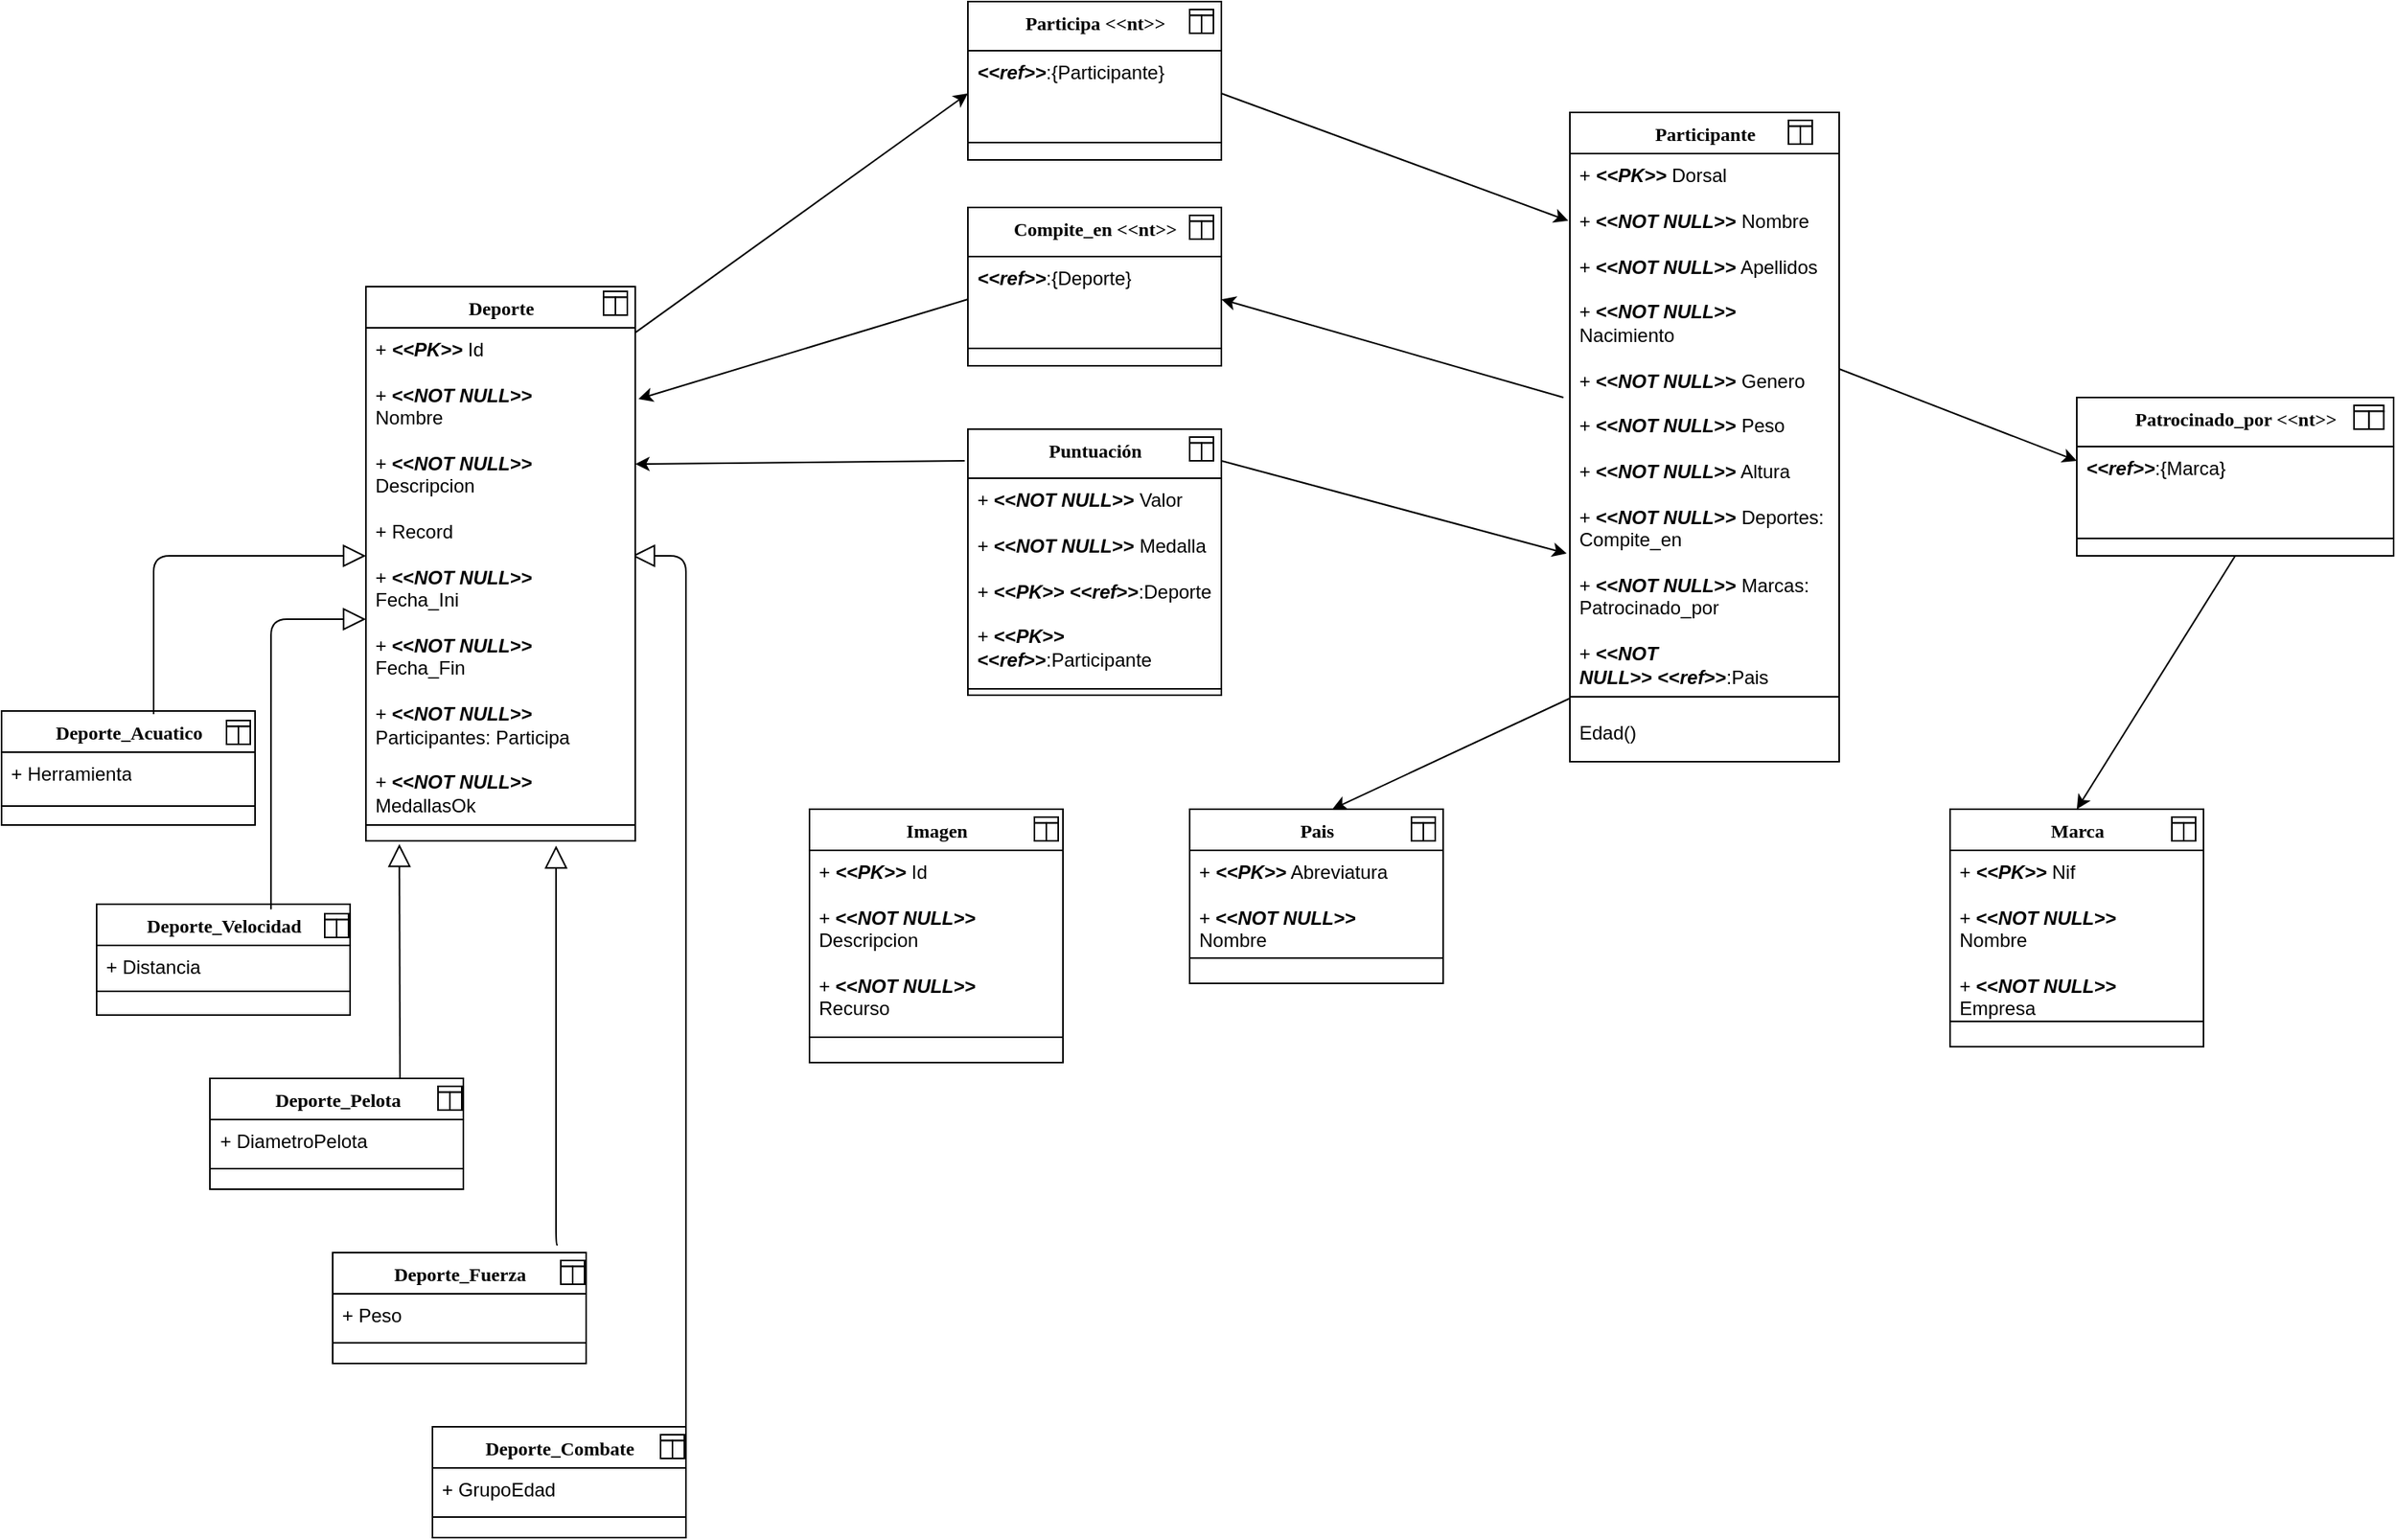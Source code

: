 <mxfile version="12.9.14" type="device"><diagram name="Page-1" id="6133507b-19e7-1e82-6fc7-422aa6c4b21f"><mxGraphModel dx="1662" dy="762" grid="1" gridSize="10" guides="1" tooltips="1" connect="1" arrows="1" fold="1" page="1" pageScale="1" pageWidth="850" pageHeight="1100" background="#ffffff" math="0" shadow="0"><root><mxCell id="0"/><mxCell id="1" parent="0"/><mxCell id="78961159f06e98e8-43" value="Participante" style="swimlane;html=1;fontStyle=1;align=center;verticalAlign=top;childLayout=stackLayout;horizontal=1;startSize=26;horizontalStack=0;resizeParent=1;resizeLast=0;collapsible=1;marginBottom=0;swimlaneFillColor=#ffffff;rounded=0;shadow=0;comic=0;labelBackgroundColor=none;strokeWidth=1;fillColor=none;fontFamily=Verdana;fontSize=12" parent="1" vertex="1"><mxGeometry x="1000" y="80" width="170" height="410" as="geometry"><mxRectangle x="665" y="136.0" width="100" height="26" as="alternateBounds"/></mxGeometry></mxCell><mxCell id="78961159f06e98e8-44" value="+ &lt;i&gt;&lt;b&gt;&amp;lt;&amp;lt;PK&amp;gt;&amp;gt;&lt;/b&gt;&lt;/i&gt; Dorsal&lt;br&gt;&lt;br&gt;+ &lt;b&gt;&amp;lt;&amp;lt;&lt;i&gt;NOT NULL&lt;/i&gt;&amp;gt;&amp;gt;&lt;/b&gt; Nombre&lt;br&gt;&lt;br&gt;+ &lt;b&gt;&amp;lt;&amp;lt;&lt;i&gt;NOT NULL&lt;/i&gt;&amp;gt;&amp;gt;&lt;/b&gt; Apellidos&lt;br&gt;&lt;br&gt;+ &lt;b&gt;&amp;lt;&amp;lt;&lt;i&gt;NOT NULL&lt;/i&gt;&amp;gt;&amp;gt;&lt;/b&gt; Nacimiento&lt;br&gt;&lt;br&gt;+ &lt;b&gt;&amp;lt;&amp;lt;&lt;i&gt;NOT NULL&lt;/i&gt;&amp;gt;&amp;gt;&lt;/b&gt; Genero&lt;br&gt;&lt;br&gt;+ &lt;b&gt;&amp;lt;&amp;lt;&lt;i&gt;NOT NULL&lt;/i&gt;&amp;gt;&amp;gt;&lt;/b&gt; Peso&lt;br&gt;&lt;br&gt;+ &lt;b&gt;&amp;lt;&amp;lt;&lt;i&gt;NOT NULL&lt;/i&gt;&amp;gt;&amp;gt;&lt;/b&gt; Altura&lt;br&gt;&lt;br&gt;+ &lt;b&gt;&amp;lt;&amp;lt;&lt;i&gt;NOT NULL&lt;/i&gt;&amp;gt;&amp;gt;&lt;/b&gt; Deportes: Compite_en&lt;br&gt;&lt;br&gt;+&amp;nbsp;&lt;b&gt;&amp;lt;&amp;lt;&lt;i&gt;NOT NULL&lt;/i&gt;&amp;gt;&amp;gt;&lt;/b&gt;&amp;nbsp;Marcas: Patrocinado_por&lt;br&gt;&lt;br&gt;+&amp;nbsp;&lt;b&gt;&amp;lt;&amp;lt;&lt;i&gt;NOT NULL&lt;/i&gt;&amp;gt;&amp;gt;&lt;/b&gt;&amp;nbsp;&lt;b&gt;&amp;lt;&amp;lt;&lt;i&gt;ref&lt;/i&gt;&amp;gt;&amp;gt;&lt;/b&gt;:Pais" style="text;html=1;strokeColor=none;fillColor=none;align=left;verticalAlign=top;spacingLeft=4;spacingRight=4;whiteSpace=wrap;overflow=hidden;rotatable=0;points=[[0,0.5],[1,0.5]];portConstraint=eastwest;" parent="78961159f06e98e8-43" vertex="1"><mxGeometry y="26" width="170" height="334" as="geometry"/></mxCell><mxCell id="78961159f06e98e8-51" value="" style="line;html=1;strokeWidth=1;fillColor=none;align=left;verticalAlign=middle;spacingTop=-1;spacingLeft=3;spacingRight=3;rotatable=0;labelPosition=right;points=[];portConstraint=eastwest;" parent="78961159f06e98e8-43" vertex="1"><mxGeometry y="360" width="170" height="18" as="geometry"/></mxCell><mxCell id="RrK6YkFei6Kl3_vLixQs-23" value="Edad()" style="text;html=1;strokeColor=none;fillColor=none;align=left;verticalAlign=top;spacingLeft=4;spacingRight=4;whiteSpace=wrap;overflow=hidden;rotatable=0;points=[[0,0.5],[1,0.5]];portConstraint=eastwest;" parent="78961159f06e98e8-43" vertex="1"><mxGeometry y="378" width="170" height="32" as="geometry"/></mxCell><mxCell id="78961159f06e98e8-69" value="Pais" style="swimlane;html=1;fontStyle=1;align=center;verticalAlign=top;childLayout=stackLayout;horizontal=1;startSize=26;horizontalStack=0;resizeParent=1;resizeLast=0;collapsible=1;marginBottom=0;swimlaneFillColor=#ffffff;rounded=0;shadow=0;comic=0;labelBackgroundColor=none;strokeWidth=1;fillColor=none;fontFamily=Verdana;fontSize=12" parent="1" vertex="1"><mxGeometry x="760" y="520" width="160" height="110" as="geometry"/></mxCell><mxCell id="78961159f06e98e8-70" value="+ &lt;i&gt;&lt;b&gt;&amp;lt;&amp;lt;PK&amp;gt;&amp;gt;&lt;/b&gt;&lt;/i&gt; Abreviatura&lt;br&gt;&lt;br&gt;+&amp;nbsp;&lt;b&gt;&amp;lt;&amp;lt;&lt;i&gt;NOT NULL&lt;/i&gt;&amp;gt;&amp;gt;&lt;/b&gt;&amp;nbsp;&lt;br&gt;Nombre" style="text;html=1;strokeColor=none;fillColor=none;align=left;verticalAlign=top;spacingLeft=4;spacingRight=4;whiteSpace=wrap;overflow=hidden;rotatable=0;points=[[0,0.5],[1,0.5]];portConstraint=eastwest;" parent="78961159f06e98e8-69" vertex="1"><mxGeometry y="26" width="160" height="64" as="geometry"/></mxCell><mxCell id="78961159f06e98e8-77" value="" style="line;html=1;strokeWidth=1;fillColor=none;align=left;verticalAlign=middle;spacingTop=-1;spacingLeft=3;spacingRight=3;rotatable=0;labelPosition=right;points=[];portConstraint=eastwest;" parent="78961159f06e98e8-69" vertex="1"><mxGeometry y="90" width="160" height="8" as="geometry"/></mxCell><mxCell id="235556782a83e6d0-1" value="Marca" style="swimlane;html=1;fontStyle=1;align=center;verticalAlign=top;childLayout=stackLayout;horizontal=1;startSize=26;horizontalStack=0;resizeParent=1;resizeLast=0;collapsible=1;marginBottom=0;swimlaneFillColor=#ffffff;rounded=0;shadow=0;comic=0;labelBackgroundColor=none;strokeWidth=1;fillColor=none;fontFamily=Verdana;fontSize=12" parent="1" vertex="1"><mxGeometry x="1240" y="520" width="160" height="150" as="geometry"/></mxCell><mxCell id="235556782a83e6d0-2" value="+ &lt;i&gt;&lt;b&gt;&amp;lt;&amp;lt;PK&amp;gt;&amp;gt;&lt;/b&gt;&lt;/i&gt;&amp;nbsp;Nif&lt;br&gt;&lt;br&gt;+&amp;nbsp;&lt;b&gt;&amp;lt;&amp;lt;&lt;i&gt;NOT NULL&lt;/i&gt;&amp;gt;&amp;gt;&lt;/b&gt;&amp;nbsp;&lt;br&gt;Nombre&lt;br&gt;&lt;br&gt;+&amp;nbsp;&lt;b&gt;&amp;lt;&amp;lt;&lt;i&gt;NOT NULL&lt;/i&gt;&amp;gt;&amp;gt;&lt;/b&gt;&amp;nbsp;&lt;br&gt;Empresa" style="text;html=1;strokeColor=none;fillColor=none;align=left;verticalAlign=top;spacingLeft=4;spacingRight=4;whiteSpace=wrap;overflow=hidden;rotatable=0;points=[[0,0.5],[1,0.5]];portConstraint=eastwest;" parent="235556782a83e6d0-1" vertex="1"><mxGeometry y="26" width="160" height="104" as="geometry"/></mxCell><mxCell id="235556782a83e6d0-6" value="" style="line;html=1;strokeWidth=1;fillColor=none;align=left;verticalAlign=middle;spacingTop=-1;spacingLeft=3;spacingRight=3;rotatable=0;labelPosition=right;points=[];portConstraint=eastwest;" parent="235556782a83e6d0-1" vertex="1"><mxGeometry y="130" width="160" height="8" as="geometry"/></mxCell><mxCell id="JG_A_MLzSvhmr40mzmSF-15" value="" style="group" parent="1" vertex="1" connectable="0"><mxGeometry x="1138" y="85" width="15" height="15" as="geometry"/></mxCell><mxCell id="JG_A_MLzSvhmr40mzmSF-16" value="" style="verticalLabelPosition=bottom;verticalAlign=top;html=1;shape=mxgraph.basic.rect;fillColor2=none;strokeWidth=1;size=20;indent=5;" parent="JG_A_MLzSvhmr40mzmSF-15" vertex="1"><mxGeometry width="15" height="3.75" as="geometry"/></mxCell><mxCell id="JG_A_MLzSvhmr40mzmSF-17" value="" style="verticalLabelPosition=bottom;verticalAlign=top;html=1;shape=mxgraph.basic.rect;fillColor2=none;strokeWidth=1;size=20;indent=5;direction=south;" parent="JG_A_MLzSvhmr40mzmSF-15" vertex="1"><mxGeometry x="7.5" y="3.75" width="7.5" height="11.25" as="geometry"/></mxCell><mxCell id="JG_A_MLzSvhmr40mzmSF-18" value="" style="verticalLabelPosition=bottom;verticalAlign=top;html=1;shape=mxgraph.basic.rect;fillColor2=none;strokeWidth=1;size=20;indent=5;direction=south;" parent="JG_A_MLzSvhmr40mzmSF-15" vertex="1"><mxGeometry y="3.75" width="7.5" height="11.25" as="geometry"/></mxCell><mxCell id="JG_A_MLzSvhmr40mzmSF-23" value="" style="group" parent="1" vertex="1" connectable="0"><mxGeometry x="662" y="525" width="15" height="15" as="geometry"/></mxCell><mxCell id="JG_A_MLzSvhmr40mzmSF-24" value="" style="verticalLabelPosition=bottom;verticalAlign=top;html=1;shape=mxgraph.basic.rect;fillColor2=none;strokeWidth=1;size=20;indent=5;" parent="JG_A_MLzSvhmr40mzmSF-23" vertex="1"><mxGeometry width="15" height="3.75" as="geometry"/></mxCell><mxCell id="JG_A_MLzSvhmr40mzmSF-25" value="" style="verticalLabelPosition=bottom;verticalAlign=top;html=1;shape=mxgraph.basic.rect;fillColor2=none;strokeWidth=1;size=20;indent=5;direction=south;" parent="JG_A_MLzSvhmr40mzmSF-23" vertex="1"><mxGeometry x="7.5" y="3.75" width="7.5" height="11.25" as="geometry"/></mxCell><mxCell id="JG_A_MLzSvhmr40mzmSF-26" value="" style="verticalLabelPosition=bottom;verticalAlign=top;html=1;shape=mxgraph.basic.rect;fillColor2=none;strokeWidth=1;size=20;indent=5;direction=south;" parent="JG_A_MLzSvhmr40mzmSF-23" vertex="1"><mxGeometry y="3.75" width="7.5" height="11.25" as="geometry"/></mxCell><mxCell id="JG_A_MLzSvhmr40mzmSF-31" value="" style="group" parent="1" vertex="1" connectable="0"><mxGeometry x="900" y="525" width="15" height="15" as="geometry"/></mxCell><mxCell id="JG_A_MLzSvhmr40mzmSF-32" value="" style="verticalLabelPosition=bottom;verticalAlign=top;html=1;shape=mxgraph.basic.rect;fillColor2=none;strokeWidth=1;size=20;indent=5;" parent="JG_A_MLzSvhmr40mzmSF-31" vertex="1"><mxGeometry width="15" height="3.75" as="geometry"/></mxCell><mxCell id="JG_A_MLzSvhmr40mzmSF-33" value="" style="verticalLabelPosition=bottom;verticalAlign=top;html=1;shape=mxgraph.basic.rect;fillColor2=none;strokeWidth=1;size=20;indent=5;direction=south;" parent="JG_A_MLzSvhmr40mzmSF-31" vertex="1"><mxGeometry x="7.5" y="3.75" width="7.5" height="11.25" as="geometry"/></mxCell><mxCell id="JG_A_MLzSvhmr40mzmSF-34" value="" style="verticalLabelPosition=bottom;verticalAlign=top;html=1;shape=mxgraph.basic.rect;fillColor2=none;strokeWidth=1;size=20;indent=5;direction=south;" parent="JG_A_MLzSvhmr40mzmSF-31" vertex="1"><mxGeometry y="3.75" width="7.5" height="11.25" as="geometry"/></mxCell><mxCell id="JG_A_MLzSvhmr40mzmSF-35" value="" style="group" parent="1" vertex="1" connectable="0"><mxGeometry x="1380" y="525" width="15" height="15" as="geometry"/></mxCell><mxCell id="JG_A_MLzSvhmr40mzmSF-36" value="" style="verticalLabelPosition=bottom;verticalAlign=top;html=1;shape=mxgraph.basic.rect;fillColor2=none;strokeWidth=1;size=20;indent=5;" parent="JG_A_MLzSvhmr40mzmSF-35" vertex="1"><mxGeometry width="15" height="3.75" as="geometry"/></mxCell><mxCell id="JG_A_MLzSvhmr40mzmSF-37" value="" style="verticalLabelPosition=bottom;verticalAlign=top;html=1;shape=mxgraph.basic.rect;fillColor2=none;strokeWidth=1;size=20;indent=5;direction=south;" parent="JG_A_MLzSvhmr40mzmSF-35" vertex="1"><mxGeometry x="7.5" y="3.75" width="7.5" height="11.25" as="geometry"/></mxCell><mxCell id="JG_A_MLzSvhmr40mzmSF-38" value="" style="verticalLabelPosition=bottom;verticalAlign=top;html=1;shape=mxgraph.basic.rect;fillColor2=none;strokeWidth=1;size=20;indent=5;direction=south;" parent="JG_A_MLzSvhmr40mzmSF-35" vertex="1"><mxGeometry y="3.75" width="7.5" height="11.25" as="geometry"/></mxCell><mxCell id="JG_A_MLzSvhmr40mzmSF-39" value="" style="edgeStyle=segmentEdgeStyle;endArrow=block;html=1;strokeWidth=1;endFill=0;strokeColor=#000000;jumpSize=6;endSize=12;" parent="1" edge="1"><mxGeometry width="50" height="50" relative="1" as="geometry"><mxPoint x="106" y="460" as="sourcePoint"/><mxPoint x="240" y="360" as="targetPoint"/><Array as="points"><mxPoint x="106" y="360"/><mxPoint x="240" y="360"/></Array></mxGeometry></mxCell><mxCell id="JG_A_MLzSvhmr40mzmSF-45" value="" style="group" parent="1" vertex="1" connectable="0"><mxGeometry x="152" y="464" width="15" height="15" as="geometry"/></mxCell><mxCell id="JG_A_MLzSvhmr40mzmSF-46" value="" style="verticalLabelPosition=bottom;verticalAlign=top;html=1;shape=mxgraph.basic.rect;fillColor2=none;strokeWidth=1;size=20;indent=5;" parent="JG_A_MLzSvhmr40mzmSF-45" vertex="1"><mxGeometry width="15" height="3.75" as="geometry"/></mxCell><mxCell id="JG_A_MLzSvhmr40mzmSF-47" value="" style="verticalLabelPosition=bottom;verticalAlign=top;html=1;shape=mxgraph.basic.rect;fillColor2=none;strokeWidth=1;size=20;indent=5;direction=south;" parent="JG_A_MLzSvhmr40mzmSF-45" vertex="1"><mxGeometry x="7.5" y="3.75" width="7.5" height="11.25" as="geometry"/></mxCell><mxCell id="JG_A_MLzSvhmr40mzmSF-48" value="" style="verticalLabelPosition=bottom;verticalAlign=top;html=1;shape=mxgraph.basic.rect;fillColor2=none;strokeWidth=1;size=20;indent=5;direction=south;" parent="JG_A_MLzSvhmr40mzmSF-45" vertex="1"><mxGeometry y="3.75" width="7.5" height="11.25" as="geometry"/></mxCell><mxCell id="JG_A_MLzSvhmr40mzmSF-49" value="" style="group" parent="1" vertex="1" connectable="0"><mxGeometry x="214" y="586" width="15" height="15" as="geometry"/></mxCell><mxCell id="JG_A_MLzSvhmr40mzmSF-50" value="" style="verticalLabelPosition=bottom;verticalAlign=top;html=1;shape=mxgraph.basic.rect;fillColor2=none;strokeWidth=1;size=20;indent=5;" parent="JG_A_MLzSvhmr40mzmSF-49" vertex="1"><mxGeometry width="15" height="3.75" as="geometry"/></mxCell><mxCell id="JG_A_MLzSvhmr40mzmSF-51" value="" style="verticalLabelPosition=bottom;verticalAlign=top;html=1;shape=mxgraph.basic.rect;fillColor2=none;strokeWidth=1;size=20;indent=5;direction=south;" parent="JG_A_MLzSvhmr40mzmSF-49" vertex="1"><mxGeometry x="7.5" y="3.75" width="7.5" height="11.25" as="geometry"/></mxCell><mxCell id="JG_A_MLzSvhmr40mzmSF-52" value="" style="verticalLabelPosition=bottom;verticalAlign=top;html=1;shape=mxgraph.basic.rect;fillColor2=none;strokeWidth=1;size=20;indent=5;direction=south;" parent="JG_A_MLzSvhmr40mzmSF-49" vertex="1"><mxGeometry y="3.75" width="7.5" height="11.25" as="geometry"/></mxCell><mxCell id="JG_A_MLzSvhmr40mzmSF-56" value="" style="edgeStyle=segmentEdgeStyle;endArrow=block;html=1;strokeWidth=1;endFill=0;strokeColor=#000000;jumpSize=6;endSize=12;exitX=0.688;exitY=0.047;exitDx=0;exitDy=0;exitPerimeter=0;" parent="1" source="JG_A_MLzSvhmr40mzmSF-53" edge="1"><mxGeometry width="50" height="50" relative="1" as="geometry"><mxPoint x="210" y="495" as="sourcePoint"/><mxPoint x="240" y="400" as="targetPoint"/><Array as="points"><mxPoint x="210" y="400"/><mxPoint x="240" y="400"/></Array></mxGeometry></mxCell><mxCell id="JG_A_MLzSvhmr40mzmSF-63" value="" style="group" parent="1" vertex="1" connectable="0"><mxGeometry x="141.5" y="690" width="160" height="70" as="geometry"/></mxCell><mxCell id="JG_A_MLzSvhmr40mzmSF-57" value="" style="group" parent="JG_A_MLzSvhmr40mzmSF-63" vertex="1" connectable="0"><mxGeometry x="144" y="5" width="15" height="15" as="geometry"/></mxCell><mxCell id="JG_A_MLzSvhmr40mzmSF-58" value="" style="verticalLabelPosition=bottom;verticalAlign=top;html=1;shape=mxgraph.basic.rect;fillColor2=none;strokeWidth=1;size=20;indent=5;" parent="JG_A_MLzSvhmr40mzmSF-57" vertex="1"><mxGeometry width="15" height="3.75" as="geometry"/></mxCell><mxCell id="JG_A_MLzSvhmr40mzmSF-59" value="" style="verticalLabelPosition=bottom;verticalAlign=top;html=1;shape=mxgraph.basic.rect;fillColor2=none;strokeWidth=1;size=20;indent=5;direction=south;" parent="JG_A_MLzSvhmr40mzmSF-57" vertex="1"><mxGeometry x="7.5" y="3.75" width="7.5" height="11.25" as="geometry"/></mxCell><mxCell id="JG_A_MLzSvhmr40mzmSF-60" value="" style="verticalLabelPosition=bottom;verticalAlign=top;html=1;shape=mxgraph.basic.rect;fillColor2=none;strokeWidth=1;size=20;indent=5;direction=south;" parent="JG_A_MLzSvhmr40mzmSF-57" vertex="1"><mxGeometry y="3.75" width="7.5" height="11.25" as="geometry"/></mxCell><mxCell id="JG_A_MLzSvhmr40mzmSF-61" value="Deporte_Pelota" style="swimlane;html=1;fontStyle=1;align=center;verticalAlign=top;childLayout=stackLayout;horizontal=1;startSize=26;horizontalStack=0;resizeParent=1;resizeLast=0;collapsible=1;marginBottom=0;swimlaneFillColor=#ffffff;rounded=0;shadow=0;comic=0;labelBackgroundColor=none;strokeWidth=1;fillColor=none;fontFamily=Verdana;fontSize=12" parent="JG_A_MLzSvhmr40mzmSF-63" vertex="1"><mxGeometry width="160" height="70" as="geometry"/></mxCell><mxCell id="XrF7s-RHu0ZAnnEoL_nJ-5" value="+ DiametroPelota" style="text;html=1;strokeColor=none;fillColor=none;align=left;verticalAlign=top;spacingLeft=4;spacingRight=4;whiteSpace=wrap;overflow=hidden;rotatable=0;points=[[0,0.5],[1,0.5]];portConstraint=eastwest;" parent="JG_A_MLzSvhmr40mzmSF-61" vertex="1"><mxGeometry y="26" width="160" height="24" as="geometry"/></mxCell><mxCell id="JG_A_MLzSvhmr40mzmSF-62" value="" style="line;html=1;strokeWidth=1;fillColor=none;align=left;verticalAlign=middle;spacingTop=-1;spacingLeft=3;spacingRight=3;rotatable=0;labelPosition=right;points=[];portConstraint=eastwest;" parent="JG_A_MLzSvhmr40mzmSF-61" vertex="1"><mxGeometry y="50" width="160" height="14" as="geometry"/></mxCell><mxCell id="JG_A_MLzSvhmr40mzmSF-64" value="" style="edgeStyle=segmentEdgeStyle;endArrow=block;html=1;strokeWidth=1;endFill=0;strokeColor=#000000;jumpSize=6;endSize=12;exitX=0.75;exitY=0;exitDx=0;exitDy=0;entryX=0.124;entryY=1.018;entryDx=0;entryDy=0;entryPerimeter=0;" parent="1" source="JG_A_MLzSvhmr40mzmSF-61" edge="1"><mxGeometry width="50" height="50" relative="1" as="geometry"><mxPoint x="320" y="610" as="sourcePoint"/><mxPoint x="261.08" y="541.98" as="targetPoint"/><Array as="points"/></mxGeometry></mxCell><mxCell id="JG_A_MLzSvhmr40mzmSF-65" value="" style="group" parent="1" vertex="1" connectable="0"><mxGeometry x="219" y="800" width="160" height="70" as="geometry"/></mxCell><mxCell id="JG_A_MLzSvhmr40mzmSF-66" value="" style="group" parent="JG_A_MLzSvhmr40mzmSF-65" vertex="1" connectable="0"><mxGeometry x="144" y="5" width="15" height="15" as="geometry"/></mxCell><mxCell id="JG_A_MLzSvhmr40mzmSF-67" value="" style="verticalLabelPosition=bottom;verticalAlign=top;html=1;shape=mxgraph.basic.rect;fillColor2=none;strokeWidth=1;size=20;indent=5;" parent="JG_A_MLzSvhmr40mzmSF-66" vertex="1"><mxGeometry width="15" height="3.75" as="geometry"/></mxCell><mxCell id="JG_A_MLzSvhmr40mzmSF-68" value="" style="verticalLabelPosition=bottom;verticalAlign=top;html=1;shape=mxgraph.basic.rect;fillColor2=none;strokeWidth=1;size=20;indent=5;direction=south;" parent="JG_A_MLzSvhmr40mzmSF-66" vertex="1"><mxGeometry x="7.5" y="3.75" width="7.5" height="11.25" as="geometry"/></mxCell><mxCell id="JG_A_MLzSvhmr40mzmSF-69" value="" style="verticalLabelPosition=bottom;verticalAlign=top;html=1;shape=mxgraph.basic.rect;fillColor2=none;strokeWidth=1;size=20;indent=5;direction=south;" parent="JG_A_MLzSvhmr40mzmSF-66" vertex="1"><mxGeometry y="3.75" width="7.5" height="11.25" as="geometry"/></mxCell><mxCell id="JG_A_MLzSvhmr40mzmSF-70" value="Deporte_Fuerza" style="swimlane;html=1;fontStyle=1;align=center;verticalAlign=top;childLayout=stackLayout;horizontal=1;startSize=26;horizontalStack=0;resizeParent=1;resizeLast=0;collapsible=1;marginBottom=0;swimlaneFillColor=#ffffff;rounded=0;shadow=0;comic=0;labelBackgroundColor=none;strokeWidth=1;fillColor=none;fontFamily=Verdana;fontSize=12" parent="JG_A_MLzSvhmr40mzmSF-65" vertex="1"><mxGeometry width="160" height="70" as="geometry"/></mxCell><mxCell id="XrF7s-RHu0ZAnnEoL_nJ-8" value="+ Peso" style="text;html=1;strokeColor=none;fillColor=none;align=left;verticalAlign=top;spacingLeft=4;spacingRight=4;whiteSpace=wrap;overflow=hidden;rotatable=0;points=[[0,0.5],[1,0.5]];portConstraint=eastwest;" parent="JG_A_MLzSvhmr40mzmSF-70" vertex="1"><mxGeometry y="26" width="160" height="24" as="geometry"/></mxCell><mxCell id="JG_A_MLzSvhmr40mzmSF-71" value="" style="line;html=1;strokeWidth=1;fillColor=none;align=left;verticalAlign=middle;spacingTop=-1;spacingLeft=3;spacingRight=3;rotatable=0;labelPosition=right;points=[];portConstraint=eastwest;" parent="JG_A_MLzSvhmr40mzmSF-70" vertex="1"><mxGeometry y="50" width="160" height="14" as="geometry"/></mxCell><mxCell id="JG_A_MLzSvhmr40mzmSF-73" value="" style="group" parent="1" vertex="1" connectable="0"><mxGeometry x="282" y="910" width="160" height="70" as="geometry"/></mxCell><mxCell id="JG_A_MLzSvhmr40mzmSF-74" value="" style="group" parent="JG_A_MLzSvhmr40mzmSF-73" vertex="1" connectable="0"><mxGeometry x="144" y="5" width="15" height="15" as="geometry"/></mxCell><mxCell id="JG_A_MLzSvhmr40mzmSF-75" value="" style="verticalLabelPosition=bottom;verticalAlign=top;html=1;shape=mxgraph.basic.rect;fillColor2=none;strokeWidth=1;size=20;indent=5;" parent="JG_A_MLzSvhmr40mzmSF-74" vertex="1"><mxGeometry width="15" height="3.75" as="geometry"/></mxCell><mxCell id="JG_A_MLzSvhmr40mzmSF-76" value="" style="verticalLabelPosition=bottom;verticalAlign=top;html=1;shape=mxgraph.basic.rect;fillColor2=none;strokeWidth=1;size=20;indent=5;direction=south;" parent="JG_A_MLzSvhmr40mzmSF-74" vertex="1"><mxGeometry x="7.5" y="3.75" width="7.5" height="11.25" as="geometry"/></mxCell><mxCell id="JG_A_MLzSvhmr40mzmSF-77" value="" style="verticalLabelPosition=bottom;verticalAlign=top;html=1;shape=mxgraph.basic.rect;fillColor2=none;strokeWidth=1;size=20;indent=5;direction=south;" parent="JG_A_MLzSvhmr40mzmSF-74" vertex="1"><mxGeometry y="3.75" width="7.5" height="11.25" as="geometry"/></mxCell><mxCell id="JG_A_MLzSvhmr40mzmSF-78" value="Deporte_Combate" style="swimlane;html=1;fontStyle=1;align=center;verticalAlign=top;childLayout=stackLayout;horizontal=1;startSize=26;horizontalStack=0;resizeParent=1;resizeLast=0;collapsible=1;marginBottom=0;swimlaneFillColor=#ffffff;rounded=0;shadow=0;comic=0;labelBackgroundColor=none;strokeWidth=1;fillColor=none;fontFamily=Verdana;fontSize=12" parent="JG_A_MLzSvhmr40mzmSF-73" vertex="1"><mxGeometry width="160" height="70" as="geometry"/></mxCell><mxCell id="XrF7s-RHu0ZAnnEoL_nJ-10" value="+ GrupoEdad" style="text;html=1;strokeColor=none;fillColor=none;align=left;verticalAlign=top;spacingLeft=4;spacingRight=4;whiteSpace=wrap;overflow=hidden;rotatable=0;points=[[0,0.5],[1,0.5]];portConstraint=eastwest;" parent="JG_A_MLzSvhmr40mzmSF-78" vertex="1"><mxGeometry y="26" width="160" height="24" as="geometry"/></mxCell><mxCell id="JG_A_MLzSvhmr40mzmSF-79" value="" style="line;html=1;strokeWidth=1;fillColor=none;align=left;verticalAlign=middle;spacingTop=-1;spacingLeft=3;spacingRight=3;rotatable=0;labelPosition=right;points=[];portConstraint=eastwest;" parent="JG_A_MLzSvhmr40mzmSF-78" vertex="1"><mxGeometry y="50" width="160" height="14" as="geometry"/></mxCell><mxCell id="JG_A_MLzSvhmr40mzmSF-80" value="" style="edgeStyle=segmentEdgeStyle;endArrow=block;html=1;strokeWidth=1;endFill=0;strokeColor=#000000;jumpSize=6;endSize=12;exitX=1;exitY=0;exitDx=0;exitDy=0;" parent="1" source="JG_A_MLzSvhmr40mzmSF-78" edge="1"><mxGeometry width="50" height="50" relative="1" as="geometry"><mxPoint x="528" y="750" as="sourcePoint"/><mxPoint x="408" y="360" as="targetPoint"/><Array as="points"><mxPoint x="442" y="360"/></Array></mxGeometry></mxCell><mxCell id="JG_A_MLzSvhmr40mzmSF-41" value="Deporte_Acuatico" style="swimlane;html=1;fontStyle=1;align=center;verticalAlign=top;childLayout=stackLayout;horizontal=1;startSize=26;horizontalStack=0;resizeParent=1;resizeLast=0;collapsible=1;marginBottom=0;swimlaneFillColor=#ffffff;rounded=0;shadow=0;comic=0;labelBackgroundColor=none;strokeWidth=1;fillColor=none;fontFamily=Verdana;fontSize=12" parent="1" vertex="1"><mxGeometry x="10" y="458" width="160" height="72" as="geometry"/></mxCell><mxCell id="XrF7s-RHu0ZAnnEoL_nJ-1" value="+ Herramienta" style="text;html=1;strokeColor=none;fillColor=none;align=left;verticalAlign=top;spacingLeft=4;spacingRight=4;whiteSpace=wrap;overflow=hidden;rotatable=0;points=[[0,0.5],[1,0.5]];portConstraint=eastwest;" parent="JG_A_MLzSvhmr40mzmSF-41" vertex="1"><mxGeometry y="26" width="160" height="24" as="geometry"/></mxCell><mxCell id="JG_A_MLzSvhmr40mzmSF-43" value="" style="line;html=1;strokeWidth=1;fillColor=none;align=left;verticalAlign=middle;spacingTop=-1;spacingLeft=3;spacingRight=3;rotatable=0;labelPosition=right;points=[];portConstraint=eastwest;" parent="JG_A_MLzSvhmr40mzmSF-41" vertex="1"><mxGeometry y="50" width="160" height="20" as="geometry"/></mxCell><mxCell id="JG_A_MLzSvhmr40mzmSF-53" value="Deporte_Velocidad" style="swimlane;html=1;fontStyle=1;align=center;verticalAlign=top;childLayout=stackLayout;horizontal=1;startSize=26;horizontalStack=0;resizeParent=1;resizeLast=0;collapsible=1;marginBottom=0;swimlaneFillColor=#ffffff;rounded=0;shadow=0;comic=0;labelBackgroundColor=none;strokeWidth=1;fillColor=none;fontFamily=Verdana;fontSize=12" parent="1" vertex="1"><mxGeometry x="70" y="580" width="160" height="70" as="geometry"/></mxCell><mxCell id="XrF7s-RHu0ZAnnEoL_nJ-3" value="+ Distancia" style="text;html=1;strokeColor=none;fillColor=none;align=left;verticalAlign=top;spacingLeft=4;spacingRight=4;whiteSpace=wrap;overflow=hidden;rotatable=0;points=[[0,0.5],[1,0.5]];portConstraint=eastwest;" parent="JG_A_MLzSvhmr40mzmSF-53" vertex="1"><mxGeometry y="26" width="160" height="24" as="geometry"/></mxCell><mxCell id="JG_A_MLzSvhmr40mzmSF-55" value="" style="line;html=1;strokeWidth=1;fillColor=none;align=left;verticalAlign=middle;spacingTop=-1;spacingLeft=3;spacingRight=3;rotatable=0;labelPosition=right;points=[];portConstraint=eastwest;" parent="JG_A_MLzSvhmr40mzmSF-53" vertex="1"><mxGeometry y="50" width="160" height="10" as="geometry"/></mxCell><mxCell id="XrF7s-RHu0ZAnnEoL_nJ-7" value="" style="edgeStyle=segmentEdgeStyle;endArrow=block;html=1;strokeWidth=1;endFill=0;strokeColor=#000000;jumpSize=6;endSize=12;exitX=0.888;exitY=-0.07;exitDx=0;exitDy=0;entryX=0.706;entryY=1.027;entryDx=0;entryDy=0;entryPerimeter=0;exitPerimeter=0;" parent="1" source="JG_A_MLzSvhmr40mzmSF-70" edge="1"><mxGeometry width="50" height="50" relative="1" as="geometry"><mxPoint x="360.42" y="686.02" as="sourcePoint"/><mxPoint x="360.02" y="542.97" as="targetPoint"/><Array as="points"/></mxGeometry></mxCell><mxCell id="XrF7s-RHu0ZAnnEoL_nJ-12" value="" style="group" parent="1" vertex="1" connectable="0"><mxGeometry x="620" y="280" width="160" height="160" as="geometry"/></mxCell><mxCell id="JG_A_MLzSvhmr40mzmSF-3" value="Puntuación" style="swimlane;html=1;fontStyle=1;align=center;verticalAlign=top;childLayout=stackLayout;horizontal=1;startSize=31;horizontalStack=0;resizeParent=1;resizeLast=0;collapsible=1;marginBottom=0;swimlaneFillColor=#ffffff;rounded=0;shadow=0;comic=0;labelBackgroundColor=none;strokeWidth=1;fillColor=none;fontFamily=Verdana;fontSize=12" parent="XrF7s-RHu0ZAnnEoL_nJ-12" vertex="1"><mxGeometry width="160" height="168" as="geometry"/></mxCell><mxCell id="XrF7s-RHu0ZAnnEoL_nJ-44" value="" style="endArrow=classic;html=1;exitX=1;exitY=0.134;exitDx=0;exitDy=0;exitPerimeter=0;entryX=-0.012;entryY=0.756;entryDx=0;entryDy=0;entryPerimeter=0;" parent="JG_A_MLzSvhmr40mzmSF-3" target="78961159f06e98e8-44" edge="1"><mxGeometry width="50" height="50" relative="1" as="geometry"><mxPoint x="160" y="19.996" as="sourcePoint"/><mxPoint x="-47.96" y="22.06" as="targetPoint"/></mxGeometry></mxCell><mxCell id="JG_A_MLzSvhmr40mzmSF-4" value="+&amp;nbsp;&lt;b&gt;&amp;lt;&amp;lt;&lt;i&gt;NOT NULL&lt;/i&gt;&amp;gt;&amp;gt;&lt;/b&gt;&amp;nbsp;Valor&lt;br&gt;&lt;br&gt;+&amp;nbsp;&lt;b&gt;&amp;lt;&amp;lt;&lt;i&gt;NOT NULL&lt;/i&gt;&amp;gt;&amp;gt;&lt;/b&gt;&amp;nbsp;Medalla&lt;br&gt;&lt;br&gt;+ &lt;b&gt;&amp;lt;&amp;lt;&lt;i&gt;PK&lt;/i&gt;&amp;gt;&amp;gt; &amp;lt;&amp;lt;&lt;i&gt;ref&lt;/i&gt;&amp;gt;&amp;gt;&lt;/b&gt;:Deporte&lt;br&gt;&lt;br&gt;+ &lt;b&gt;&amp;lt;&amp;lt;&lt;i&gt;PK&lt;/i&gt;&amp;gt;&amp;gt; &amp;lt;&amp;lt;&lt;i&gt;ref&lt;/i&gt;&amp;gt;&amp;gt;&lt;/b&gt;:Participante" style="text;html=1;strokeColor=none;fillColor=none;align=left;verticalAlign=top;spacingLeft=4;spacingRight=4;whiteSpace=wrap;overflow=hidden;rotatable=0;points=[[0,0.5],[1,0.5]];portConstraint=eastwest;" parent="JG_A_MLzSvhmr40mzmSF-3" vertex="1"><mxGeometry y="31" width="160" height="129" as="geometry"/></mxCell><mxCell id="JG_A_MLzSvhmr40mzmSF-5" value="" style="line;html=1;strokeWidth=1;fillColor=none;align=left;verticalAlign=middle;spacingTop=-1;spacingLeft=3;spacingRight=3;rotatable=0;labelPosition=right;points=[];portConstraint=eastwest;" parent="JG_A_MLzSvhmr40mzmSF-3" vertex="1"><mxGeometry y="160" width="160" height="8" as="geometry"/></mxCell><mxCell id="JG_A_MLzSvhmr40mzmSF-14" value="" style="group" parent="XrF7s-RHu0ZAnnEoL_nJ-12" vertex="1" connectable="0"><mxGeometry x="140" y="5" width="15" height="15" as="geometry"/></mxCell><mxCell id="JG_A_MLzSvhmr40mzmSF-11" value="" style="verticalLabelPosition=bottom;verticalAlign=top;html=1;shape=mxgraph.basic.rect;fillColor2=none;strokeWidth=1;size=20;indent=5;" parent="JG_A_MLzSvhmr40mzmSF-14" vertex="1"><mxGeometry width="15" height="3.75" as="geometry"/></mxCell><mxCell id="JG_A_MLzSvhmr40mzmSF-12" value="" style="verticalLabelPosition=bottom;verticalAlign=top;html=1;shape=mxgraph.basic.rect;fillColor2=none;strokeWidth=1;size=20;indent=5;direction=south;" parent="JG_A_MLzSvhmr40mzmSF-14" vertex="1"><mxGeometry x="7.5" y="3.75" width="7.5" height="11.25" as="geometry"/></mxCell><mxCell id="JG_A_MLzSvhmr40mzmSF-13" value="" style="verticalLabelPosition=bottom;verticalAlign=top;html=1;shape=mxgraph.basic.rect;fillColor2=none;strokeWidth=1;size=20;indent=5;direction=south;" parent="JG_A_MLzSvhmr40mzmSF-14" vertex="1"><mxGeometry y="3.75" width="7.5" height="11.25" as="geometry"/></mxCell><mxCell id="XrF7s-RHu0ZAnnEoL_nJ-22" value="" style="group" parent="1" vertex="1" connectable="0"><mxGeometry x="620" y="10" width="160" height="100" as="geometry"/></mxCell><mxCell id="XrF7s-RHu0ZAnnEoL_nJ-23" value="Participa &amp;lt;&amp;lt;nt&amp;gt;&amp;gt;" style="swimlane;html=1;fontStyle=1;align=center;verticalAlign=top;childLayout=stackLayout;horizontal=1;startSize=31;horizontalStack=0;resizeParent=1;resizeLast=0;collapsible=1;marginBottom=0;swimlaneFillColor=#ffffff;rounded=0;shadow=0;comic=0;labelBackgroundColor=none;strokeWidth=1;fillColor=none;fontFamily=Verdana;fontSize=12" parent="XrF7s-RHu0ZAnnEoL_nJ-22" vertex="1"><mxGeometry width="160" height="100" as="geometry"/></mxCell><mxCell id="XrF7s-RHu0ZAnnEoL_nJ-24" value="&lt;b&gt;&lt;i&gt;&amp;lt;&amp;lt;ref&amp;gt;&amp;gt;&lt;/i&gt;&lt;/b&gt;:{Participante}" style="text;html=1;strokeColor=none;fillColor=none;align=left;verticalAlign=top;spacingLeft=4;spacingRight=4;whiteSpace=wrap;overflow=hidden;rotatable=0;points=[[0,0.5],[1,0.5]];portConstraint=eastwest;" parent="XrF7s-RHu0ZAnnEoL_nJ-23" vertex="1"><mxGeometry y="31" width="160" height="54" as="geometry"/></mxCell><mxCell id="XrF7s-RHu0ZAnnEoL_nJ-25" value="" style="line;html=1;strokeWidth=1;fillColor=none;align=left;verticalAlign=middle;spacingTop=-1;spacingLeft=3;spacingRight=3;rotatable=0;labelPosition=right;points=[];portConstraint=eastwest;" parent="XrF7s-RHu0ZAnnEoL_nJ-23" vertex="1"><mxGeometry y="85" width="160" height="8" as="geometry"/></mxCell><mxCell id="XrF7s-RHu0ZAnnEoL_nJ-26" value="" style="group" parent="XrF7s-RHu0ZAnnEoL_nJ-22" vertex="1" connectable="0"><mxGeometry x="140" y="5" width="15" height="15" as="geometry"/></mxCell><mxCell id="XrF7s-RHu0ZAnnEoL_nJ-27" value="" style="verticalLabelPosition=bottom;verticalAlign=top;html=1;shape=mxgraph.basic.rect;fillColor2=none;strokeWidth=1;size=20;indent=5;" parent="XrF7s-RHu0ZAnnEoL_nJ-26" vertex="1"><mxGeometry width="15" height="3.75" as="geometry"/></mxCell><mxCell id="XrF7s-RHu0ZAnnEoL_nJ-28" value="" style="verticalLabelPosition=bottom;verticalAlign=top;html=1;shape=mxgraph.basic.rect;fillColor2=none;strokeWidth=1;size=20;indent=5;direction=south;" parent="XrF7s-RHu0ZAnnEoL_nJ-26" vertex="1"><mxGeometry x="7.5" y="3.75" width="7.5" height="11.25" as="geometry"/></mxCell><mxCell id="XrF7s-RHu0ZAnnEoL_nJ-29" value="" style="verticalLabelPosition=bottom;verticalAlign=top;html=1;shape=mxgraph.basic.rect;fillColor2=none;strokeWidth=1;size=20;indent=5;direction=south;" parent="XrF7s-RHu0ZAnnEoL_nJ-26" vertex="1"><mxGeometry y="3.75" width="7.5" height="11.25" as="geometry"/></mxCell><mxCell id="XrF7s-RHu0ZAnnEoL_nJ-30" value="" style="group" parent="1" vertex="1" connectable="0"><mxGeometry x="620" y="140" width="160" height="100" as="geometry"/></mxCell><mxCell id="XrF7s-RHu0ZAnnEoL_nJ-31" value="Compite_en &amp;lt;&amp;lt;nt&amp;gt;&amp;gt;" style="swimlane;html=1;fontStyle=1;align=center;verticalAlign=top;childLayout=stackLayout;horizontal=1;startSize=31;horizontalStack=0;resizeParent=1;resizeLast=0;collapsible=1;marginBottom=0;swimlaneFillColor=#ffffff;rounded=0;shadow=0;comic=0;labelBackgroundColor=none;strokeWidth=1;fillColor=none;fontFamily=Verdana;fontSize=12" parent="XrF7s-RHu0ZAnnEoL_nJ-30" vertex="1"><mxGeometry width="160" height="100" as="geometry"/></mxCell><mxCell id="XrF7s-RHu0ZAnnEoL_nJ-32" value="&lt;b&gt;&lt;i&gt;&amp;lt;&amp;lt;ref&amp;gt;&amp;gt;&lt;/i&gt;&lt;/b&gt;:{Deporte}" style="text;html=1;strokeColor=none;fillColor=none;align=left;verticalAlign=top;spacingLeft=4;spacingRight=4;whiteSpace=wrap;overflow=hidden;rotatable=0;points=[[0,0.5],[1,0.5]];portConstraint=eastwest;" parent="XrF7s-RHu0ZAnnEoL_nJ-31" vertex="1"><mxGeometry y="31" width="160" height="54" as="geometry"/></mxCell><mxCell id="XrF7s-RHu0ZAnnEoL_nJ-33" value="" style="line;html=1;strokeWidth=1;fillColor=none;align=left;verticalAlign=middle;spacingTop=-1;spacingLeft=3;spacingRight=3;rotatable=0;labelPosition=right;points=[];portConstraint=eastwest;" parent="XrF7s-RHu0ZAnnEoL_nJ-31" vertex="1"><mxGeometry y="85" width="160" height="8" as="geometry"/></mxCell><mxCell id="XrF7s-RHu0ZAnnEoL_nJ-34" value="" style="group" parent="XrF7s-RHu0ZAnnEoL_nJ-30" vertex="1" connectable="0"><mxGeometry x="140" y="5" width="15" height="15" as="geometry"/></mxCell><mxCell id="XrF7s-RHu0ZAnnEoL_nJ-35" value="" style="verticalLabelPosition=bottom;verticalAlign=top;html=1;shape=mxgraph.basic.rect;fillColor2=none;strokeWidth=1;size=20;indent=5;" parent="XrF7s-RHu0ZAnnEoL_nJ-34" vertex="1"><mxGeometry width="15" height="3.75" as="geometry"/></mxCell><mxCell id="XrF7s-RHu0ZAnnEoL_nJ-36" value="" style="verticalLabelPosition=bottom;verticalAlign=top;html=1;shape=mxgraph.basic.rect;fillColor2=none;strokeWidth=1;size=20;indent=5;direction=south;" parent="XrF7s-RHu0ZAnnEoL_nJ-34" vertex="1"><mxGeometry x="7.5" y="3.75" width="7.5" height="11.25" as="geometry"/></mxCell><mxCell id="XrF7s-RHu0ZAnnEoL_nJ-37" value="" style="verticalLabelPosition=bottom;verticalAlign=top;html=1;shape=mxgraph.basic.rect;fillColor2=none;strokeWidth=1;size=20;indent=5;direction=south;" parent="XrF7s-RHu0ZAnnEoL_nJ-34" vertex="1"><mxGeometry y="3.75" width="7.5" height="11.25" as="geometry"/></mxCell><mxCell id="XrF7s-RHu0ZAnnEoL_nJ-40" value="" style="endArrow=classic;html=1;exitX=1;exitY=0.134;exitDx=0;exitDy=0;exitPerimeter=0;entryX=1.012;entryY=0.148;entryDx=0;entryDy=0;entryPerimeter=0;" parent="XrF7s-RHu0ZAnnEoL_nJ-34" target="78961159f06e98e8-23" edge="1"><mxGeometry width="50" height="50" relative="1" as="geometry"><mxPoint x="-140" y="53.016" as="sourcePoint"/><mxPoint x="70" y="-15" as="targetPoint"/></mxGeometry></mxCell><mxCell id="XrF7s-RHu0ZAnnEoL_nJ-39" value="" style="endArrow=classic;html=1;exitX=1;exitY=0.01;exitDx=0;exitDy=0;exitPerimeter=0;entryX=0;entryY=0.5;entryDx=0;entryDy=0;" parent="1" source="78961159f06e98e8-23" target="XrF7s-RHu0ZAnnEoL_nJ-24" edge="1"><mxGeometry width="50" height="50" relative="1" as="geometry"><mxPoint x="680" y="200" as="sourcePoint"/><mxPoint x="730" y="150" as="targetPoint"/></mxGeometry></mxCell><mxCell id="XrF7s-RHu0ZAnnEoL_nJ-41" value="" style="endArrow=classic;html=1;exitX=1;exitY=0.5;exitDx=0;exitDy=0;entryX=-0.006;entryY=0.127;entryDx=0;entryDy=0;entryPerimeter=0;" parent="1" source="XrF7s-RHu0ZAnnEoL_nJ-24" target="78961159f06e98e8-44" edge="1"><mxGeometry width="50" height="50" relative="1" as="geometry"><mxPoint x="800" y="94.006" as="sourcePoint"/><mxPoint x="1010" y="25.99" as="targetPoint"/></mxGeometry></mxCell><mxCell id="XrF7s-RHu0ZAnnEoL_nJ-42" value="" style="endArrow=classic;html=1;exitX=-0.024;exitY=0.461;exitDx=0;exitDy=0;entryX=1;entryY=0.5;entryDx=0;entryDy=0;exitPerimeter=0;" parent="1" source="78961159f06e98e8-44" target="XrF7s-RHu0ZAnnEoL_nJ-32" edge="1"><mxGeometry width="50" height="50" relative="1" as="geometry"><mxPoint x="790" y="78" as="sourcePoint"/><mxPoint x="1008.98" y="141.908" as="targetPoint"/></mxGeometry></mxCell><mxCell id="XrF7s-RHu0ZAnnEoL_nJ-43" value="" style="endArrow=classic;html=1;exitX=1;exitY=0.134;exitDx=0;exitDy=0;exitPerimeter=0;entryX=1.012;entryY=0.42;entryDx=0;entryDy=0;entryPerimeter=0;" parent="1" edge="1"><mxGeometry width="50" height="50" relative="1" as="geometry"><mxPoint x="617.96" y="299.996" as="sourcePoint"/><mxPoint x="410.0" y="302.06" as="targetPoint"/></mxGeometry></mxCell><mxCell id="78961159f06e98e8-108" value="Imagen" style="swimlane;html=1;fontStyle=1;align=center;verticalAlign=top;childLayout=stackLayout;horizontal=1;startSize=26;horizontalStack=0;resizeParent=1;resizeLast=0;collapsible=1;marginBottom=0;swimlaneFillColor=#ffffff;rounded=0;shadow=0;comic=0;labelBackgroundColor=none;strokeWidth=1;fillColor=none;fontFamily=Verdana;fontSize=12" parent="1" vertex="1"><mxGeometry x="520" y="520" width="160" height="160" as="geometry"/></mxCell><mxCell id="78961159f06e98e8-109" value="+ &lt;i&gt;&lt;b&gt;&amp;lt;&amp;lt;PK&amp;gt;&amp;gt;&lt;/b&gt;&lt;/i&gt; Id&lt;br&gt;&lt;br&gt;+&amp;nbsp;&lt;b&gt;&amp;lt;&amp;lt;&lt;i&gt;NOT NULL&lt;/i&gt;&amp;gt;&amp;gt;&lt;/b&gt;&amp;nbsp;&lt;br&gt;Descripcion&lt;br&gt;&lt;br&gt;+&amp;nbsp;&lt;b&gt;&amp;lt;&amp;lt;&lt;i&gt;NOT NULL&lt;/i&gt;&amp;gt;&amp;gt;&lt;/b&gt;&amp;nbsp;&lt;br&gt;Recurso" style="text;html=1;strokeColor=none;fillColor=none;align=left;verticalAlign=top;spacingLeft=4;spacingRight=4;whiteSpace=wrap;overflow=hidden;rotatable=0;points=[[0,0.5],[1,0.5]];portConstraint=eastwest;" parent="78961159f06e98e8-108" vertex="1"><mxGeometry y="26" width="160" height="114" as="geometry"/></mxCell><mxCell id="78961159f06e98e8-116" value="" style="line;html=1;strokeWidth=1;fillColor=none;align=left;verticalAlign=middle;spacingTop=-1;spacingLeft=3;spacingRight=3;rotatable=0;labelPosition=right;points=[];portConstraint=eastwest;" parent="78961159f06e98e8-108" vertex="1"><mxGeometry y="140" width="160" height="8" as="geometry"/></mxCell><mxCell id="XrF7s-RHu0ZAnnEoL_nJ-45" value="" style="endArrow=classic;html=1;exitX=1;exitY=0.134;exitDx=0;exitDy=0;exitPerimeter=0;" parent="1" edge="1"><mxGeometry width="50" height="50" relative="1" as="geometry"><mxPoint x="1170" y="241.976" as="sourcePoint"/><mxPoint x="1320" y="300" as="targetPoint"/></mxGeometry></mxCell><mxCell id="XrF7s-RHu0ZAnnEoL_nJ-46" value="" style="group" parent="1" vertex="1" connectable="0"><mxGeometry x="1320" y="260" width="200" height="100" as="geometry"/></mxCell><mxCell id="XrF7s-RHu0ZAnnEoL_nJ-47" value="Patrocinado_por &amp;lt;&amp;lt;nt&amp;gt;&amp;gt;" style="swimlane;html=1;fontStyle=1;align=center;verticalAlign=top;childLayout=stackLayout;horizontal=1;startSize=31;horizontalStack=0;resizeParent=1;resizeLast=0;collapsible=1;marginBottom=0;swimlaneFillColor=#ffffff;rounded=0;shadow=0;comic=0;labelBackgroundColor=none;strokeWidth=1;fillColor=none;fontFamily=Verdana;fontSize=12" parent="XrF7s-RHu0ZAnnEoL_nJ-46" vertex="1"><mxGeometry width="200" height="100" as="geometry"/></mxCell><mxCell id="XrF7s-RHu0ZAnnEoL_nJ-48" value="&lt;b&gt;&lt;i&gt;&amp;lt;&amp;lt;ref&amp;gt;&amp;gt;&lt;/i&gt;&lt;/b&gt;:{Marca}" style="text;html=1;strokeColor=none;fillColor=none;align=left;verticalAlign=top;spacingLeft=4;spacingRight=4;whiteSpace=wrap;overflow=hidden;rotatable=0;points=[[0,0.5],[1,0.5]];portConstraint=eastwest;" parent="XrF7s-RHu0ZAnnEoL_nJ-47" vertex="1"><mxGeometry y="31" width="200" height="54" as="geometry"/></mxCell><mxCell id="XrF7s-RHu0ZAnnEoL_nJ-49" value="" style="line;html=1;strokeWidth=1;fillColor=none;align=left;verticalAlign=middle;spacingTop=-1;spacingLeft=3;spacingRight=3;rotatable=0;labelPosition=right;points=[];portConstraint=eastwest;" parent="XrF7s-RHu0ZAnnEoL_nJ-47" vertex="1"><mxGeometry y="85" width="200" height="8" as="geometry"/></mxCell><mxCell id="XrF7s-RHu0ZAnnEoL_nJ-50" value="" style="group" parent="XrF7s-RHu0ZAnnEoL_nJ-46" vertex="1" connectable="0"><mxGeometry x="175" y="5" width="18.75" height="15" as="geometry"/></mxCell><mxCell id="XrF7s-RHu0ZAnnEoL_nJ-51" value="" style="verticalLabelPosition=bottom;verticalAlign=top;html=1;shape=mxgraph.basic.rect;fillColor2=none;strokeWidth=1;size=20;indent=5;" parent="XrF7s-RHu0ZAnnEoL_nJ-50" vertex="1"><mxGeometry width="18.75" height="3.75" as="geometry"/></mxCell><mxCell id="XrF7s-RHu0ZAnnEoL_nJ-52" value="" style="verticalLabelPosition=bottom;verticalAlign=top;html=1;shape=mxgraph.basic.rect;fillColor2=none;strokeWidth=1;size=20;indent=5;direction=south;" parent="XrF7s-RHu0ZAnnEoL_nJ-50" vertex="1"><mxGeometry x="9.375" y="3.75" width="9.375" height="11.25" as="geometry"/></mxCell><mxCell id="XrF7s-RHu0ZAnnEoL_nJ-53" value="" style="verticalLabelPosition=bottom;verticalAlign=top;html=1;shape=mxgraph.basic.rect;fillColor2=none;strokeWidth=1;size=20;indent=5;direction=south;" parent="XrF7s-RHu0ZAnnEoL_nJ-50" vertex="1"><mxGeometry y="3.75" width="9.375" height="11.25" as="geometry"/></mxCell><mxCell id="XrF7s-RHu0ZAnnEoL_nJ-55" value="" style="endArrow=classic;html=1;exitX=0.5;exitY=1;exitDx=0;exitDy=0;entryX=0.5;entryY=0;entryDx=0;entryDy=0;" parent="1" source="XrF7s-RHu0ZAnnEoL_nJ-47" target="235556782a83e6d0-1" edge="1"><mxGeometry width="50" height="50" relative="1" as="geometry"><mxPoint x="1240" y="431.976" as="sourcePoint"/><mxPoint x="1390" y="490" as="targetPoint"/></mxGeometry></mxCell><mxCell id="XrF7s-RHu0ZAnnEoL_nJ-66" value="" style="endArrow=classic;html=1;exitX=0;exitY=0.556;exitDx=0;exitDy=0;entryX=0.5;entryY=0;entryDx=0;entryDy=0;exitPerimeter=0;" parent="1" source="78961159f06e98e8-51" edge="1"><mxGeometry width="50" height="50" relative="1" as="geometry"><mxPoint x="950" y="360" as="sourcePoint"/><mxPoint x="850" y="520" as="targetPoint"/></mxGeometry></mxCell><mxCell id="UI1XYx-WKgAm9BY6SFPG-1" value="" style="group" parent="1" vertex="1" connectable="0"><mxGeometry x="240" y="190" width="170" height="350" as="geometry"/></mxCell><mxCell id="JG_A_MLzSvhmr40mzmSF-19" value="" style="group" parent="UI1XYx-WKgAm9BY6SFPG-1" vertex="1" connectable="0"><mxGeometry x="150" y="3" width="15" height="15" as="geometry"/></mxCell><mxCell id="JG_A_MLzSvhmr40mzmSF-20" value="" style="verticalLabelPosition=bottom;verticalAlign=top;html=1;shape=mxgraph.basic.rect;fillColor2=none;strokeWidth=1;size=20;indent=5;" parent="JG_A_MLzSvhmr40mzmSF-19" vertex="1"><mxGeometry width="15" height="3.75" as="geometry"/></mxCell><mxCell id="JG_A_MLzSvhmr40mzmSF-21" value="" style="verticalLabelPosition=bottom;verticalAlign=top;html=1;shape=mxgraph.basic.rect;fillColor2=none;strokeWidth=1;size=20;indent=5;direction=south;" parent="JG_A_MLzSvhmr40mzmSF-19" vertex="1"><mxGeometry x="7.5" y="3.75" width="7.5" height="11.25" as="geometry"/></mxCell><mxCell id="JG_A_MLzSvhmr40mzmSF-22" value="" style="verticalLabelPosition=bottom;verticalAlign=top;html=1;shape=mxgraph.basic.rect;fillColor2=none;strokeWidth=1;size=20;indent=5;direction=south;" parent="JG_A_MLzSvhmr40mzmSF-19" vertex="1"><mxGeometry y="3.75" width="7.5" height="11.25" as="geometry"/></mxCell><mxCell id="78961159f06e98e8-17" value="Deporte" style="swimlane;html=1;fontStyle=1;align=center;verticalAlign=top;childLayout=stackLayout;horizontal=1;startSize=26;horizontalStack=0;resizeParent=1;resizeLast=0;collapsible=1;marginBottom=0;swimlaneFillColor=#ffffff;rounded=0;shadow=0;comic=0;labelBackgroundColor=none;strokeWidth=1;fillColor=none;fontFamily=Verdana;fontSize=12" parent="UI1XYx-WKgAm9BY6SFPG-1" vertex="1"><mxGeometry width="170" height="350" as="geometry"/></mxCell><mxCell id="78961159f06e98e8-23" value="+ &lt;i&gt;&lt;b&gt;&amp;lt;&amp;lt;PK&amp;gt;&amp;gt;&lt;/b&gt;&lt;/i&gt; Id&lt;br&gt;&lt;br&gt;+&amp;nbsp;&lt;b&gt;&amp;lt;&amp;lt;&lt;i&gt;NOT NULL&lt;/i&gt;&amp;gt;&amp;gt;&lt;/b&gt;&amp;nbsp;&lt;br&gt;Nombre&lt;br&gt;&lt;br&gt;+&amp;nbsp;&lt;b&gt;&amp;lt;&amp;lt;&lt;i&gt;NOT NULL&lt;/i&gt;&amp;gt;&amp;gt;&lt;/b&gt;&amp;nbsp;&lt;br&gt;Descripcion&lt;br&gt;&lt;br&gt;+ Record&lt;br&gt;&lt;br&gt;+&amp;nbsp;&lt;b&gt;&amp;lt;&amp;lt;&lt;i&gt;NOT NULL&lt;/i&gt;&amp;gt;&amp;gt;&lt;/b&gt;&amp;nbsp;&lt;br&gt;Fecha_Ini&lt;br&gt;&lt;br&gt;+&amp;nbsp;&lt;b&gt;&amp;lt;&amp;lt;&lt;i&gt;NOT NULL&lt;/i&gt;&amp;gt;&amp;gt;&lt;/b&gt;&amp;nbsp;&lt;br&gt;Fecha_Fin&lt;br&gt;&lt;br&gt;+&amp;nbsp;&lt;b&gt;&amp;lt;&amp;lt;&lt;i&gt;NOT NULL&lt;/i&gt;&amp;gt;&amp;gt;&lt;/b&gt;&amp;nbsp;&lt;br&gt;Participantes: Participa&lt;br&gt;&lt;br&gt;+&amp;nbsp;&lt;b&gt;&amp;lt;&amp;lt;&lt;i&gt;NOT NULL&lt;/i&gt;&amp;gt;&amp;gt;&lt;/b&gt;&amp;nbsp;&lt;br&gt;MedallasOk" style="text;html=1;strokeColor=none;fillColor=none;align=left;verticalAlign=top;spacingLeft=4;spacingRight=4;whiteSpace=wrap;overflow=hidden;rotatable=0;points=[[0,0.5],[1,0.5]];portConstraint=eastwest;" parent="78961159f06e98e8-17" vertex="1"><mxGeometry y="26" width="170" height="304" as="geometry"/></mxCell><mxCell id="78961159f06e98e8-19" value="" style="line;html=1;strokeWidth=1;fillColor=none;align=left;verticalAlign=middle;spacingTop=-1;spacingLeft=3;spacingRight=3;rotatable=0;labelPosition=right;points=[];portConstraint=eastwest;" parent="78961159f06e98e8-17" vertex="1"><mxGeometry y="330" width="170" height="20" as="geometry"/></mxCell></root></mxGraphModel></diagram></mxfile>